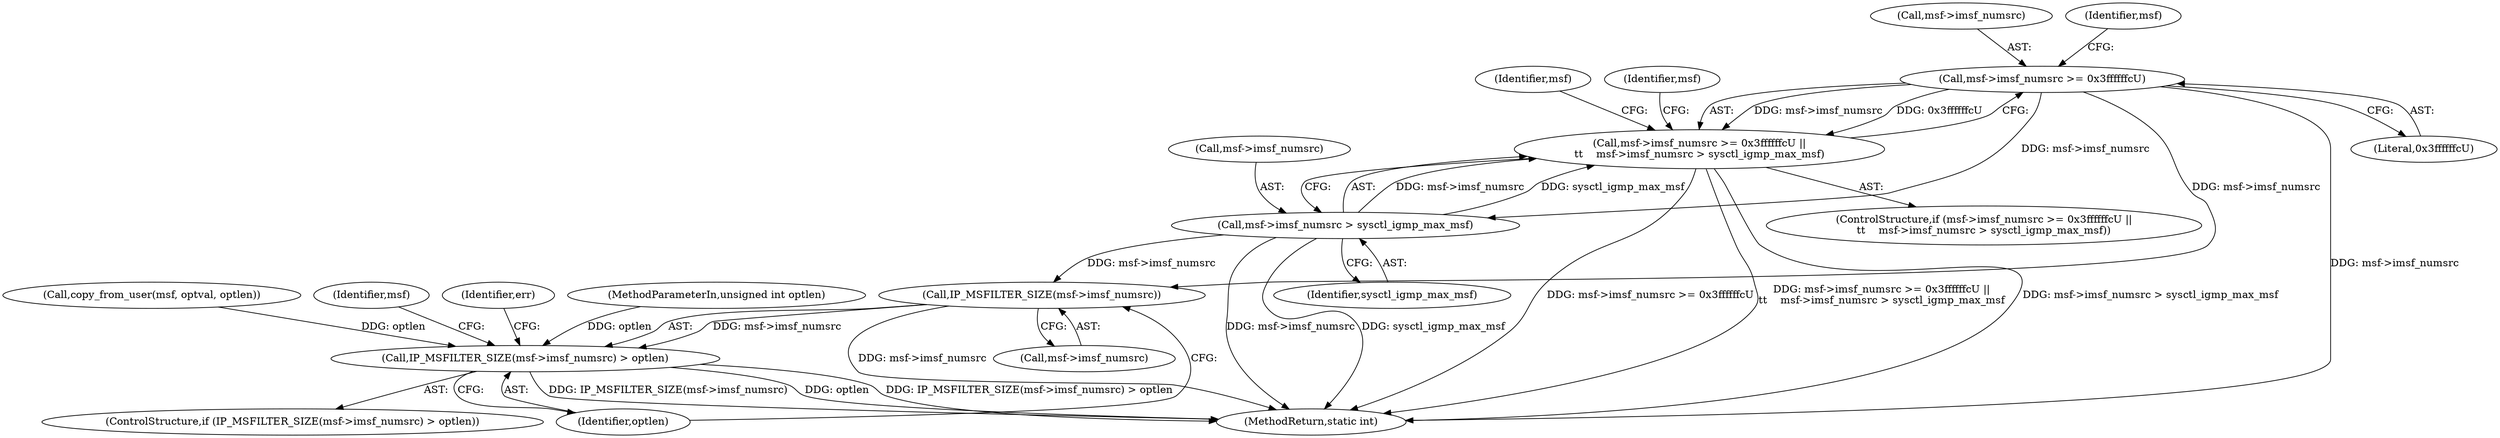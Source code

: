 digraph "0_linux_f6d8bd051c391c1c0458a30b2a7abcd939329259_26@pointer" {
"1000942" [label="(Call,msf->imsf_numsrc >= 0x3ffffffcU)"];
"1000941" [label="(Call,msf->imsf_numsrc >= 0x3ffffffcU ||\n\t\t    msf->imsf_numsrc > sysctl_igmp_max_msf)"];
"1000947" [label="(Call,msf->imsf_numsrc > sysctl_igmp_max_msf)"];
"1000962" [label="(Call,IP_MSFILTER_SIZE(msf->imsf_numsrc))"];
"1000961" [label="(Call,IP_MSFILTER_SIZE(msf->imsf_numsrc) > optlen)"];
"1001720" [label="(MethodReturn,static int)"];
"1000954" [label="(Identifier,msf)"];
"1000932" [label="(Call,copy_from_user(msf, optval, optlen))"];
"1000969" [label="(Identifier,msf)"];
"1000960" [label="(ControlStructure,if (IP_MSFILTER_SIZE(msf->imsf_numsrc) > optlen))"];
"1000963" [label="(Call,msf->imsf_numsrc)"];
"1000947" [label="(Call,msf->imsf_numsrc > sysctl_igmp_max_msf)"];
"1000961" [label="(Call,IP_MSFILTER_SIZE(msf->imsf_numsrc) > optlen)"];
"1000948" [label="(Call,msf->imsf_numsrc)"];
"1000964" [label="(Identifier,msf)"];
"1000942" [label="(Call,msf->imsf_numsrc >= 0x3ffffffcU)"];
"1000943" [label="(Call,msf->imsf_numsrc)"];
"1000949" [label="(Identifier,msf)"];
"1000940" [label="(ControlStructure,if (msf->imsf_numsrc >= 0x3ffffffcU ||\n\t\t    msf->imsf_numsrc > sysctl_igmp_max_msf))"];
"1000976" [label="(Identifier,err)"];
"1000941" [label="(Call,msf->imsf_numsrc >= 0x3ffffffcU ||\n\t\t    msf->imsf_numsrc > sysctl_igmp_max_msf)"];
"1000946" [label="(Literal,0x3ffffffcU)"];
"1000113" [label="(MethodParameterIn,unsigned int optlen)"];
"1000962" [label="(Call,IP_MSFILTER_SIZE(msf->imsf_numsrc))"];
"1000966" [label="(Identifier,optlen)"];
"1000951" [label="(Identifier,sysctl_igmp_max_msf)"];
"1000942" -> "1000941"  [label="AST: "];
"1000942" -> "1000946"  [label="CFG: "];
"1000943" -> "1000942"  [label="AST: "];
"1000946" -> "1000942"  [label="AST: "];
"1000949" -> "1000942"  [label="CFG: "];
"1000941" -> "1000942"  [label="CFG: "];
"1000942" -> "1001720"  [label="DDG: msf->imsf_numsrc"];
"1000942" -> "1000941"  [label="DDG: msf->imsf_numsrc"];
"1000942" -> "1000941"  [label="DDG: 0x3ffffffcU"];
"1000942" -> "1000947"  [label="DDG: msf->imsf_numsrc"];
"1000942" -> "1000962"  [label="DDG: msf->imsf_numsrc"];
"1000941" -> "1000940"  [label="AST: "];
"1000941" -> "1000947"  [label="CFG: "];
"1000947" -> "1000941"  [label="AST: "];
"1000954" -> "1000941"  [label="CFG: "];
"1000964" -> "1000941"  [label="CFG: "];
"1000941" -> "1001720"  [label="DDG: msf->imsf_numsrc >= 0x3ffffffcU"];
"1000941" -> "1001720"  [label="DDG: msf->imsf_numsrc >= 0x3ffffffcU ||\n\t\t    msf->imsf_numsrc > sysctl_igmp_max_msf"];
"1000941" -> "1001720"  [label="DDG: msf->imsf_numsrc > sysctl_igmp_max_msf"];
"1000947" -> "1000941"  [label="DDG: msf->imsf_numsrc"];
"1000947" -> "1000941"  [label="DDG: sysctl_igmp_max_msf"];
"1000947" -> "1000951"  [label="CFG: "];
"1000948" -> "1000947"  [label="AST: "];
"1000951" -> "1000947"  [label="AST: "];
"1000947" -> "1001720"  [label="DDG: msf->imsf_numsrc"];
"1000947" -> "1001720"  [label="DDG: sysctl_igmp_max_msf"];
"1000947" -> "1000962"  [label="DDG: msf->imsf_numsrc"];
"1000962" -> "1000961"  [label="AST: "];
"1000962" -> "1000963"  [label="CFG: "];
"1000963" -> "1000962"  [label="AST: "];
"1000966" -> "1000962"  [label="CFG: "];
"1000962" -> "1001720"  [label="DDG: msf->imsf_numsrc"];
"1000962" -> "1000961"  [label="DDG: msf->imsf_numsrc"];
"1000961" -> "1000960"  [label="AST: "];
"1000961" -> "1000966"  [label="CFG: "];
"1000966" -> "1000961"  [label="AST: "];
"1000969" -> "1000961"  [label="CFG: "];
"1000976" -> "1000961"  [label="CFG: "];
"1000961" -> "1001720"  [label="DDG: IP_MSFILTER_SIZE(msf->imsf_numsrc)"];
"1000961" -> "1001720"  [label="DDG: optlen"];
"1000961" -> "1001720"  [label="DDG: IP_MSFILTER_SIZE(msf->imsf_numsrc) > optlen"];
"1000932" -> "1000961"  [label="DDG: optlen"];
"1000113" -> "1000961"  [label="DDG: optlen"];
}
